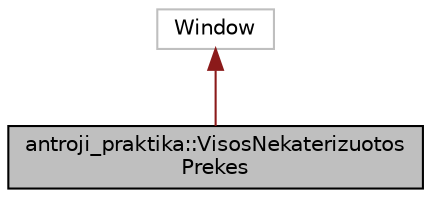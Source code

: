 digraph "antroji_praktika::VisosNekaterizuotosPrekes"
{
 // LATEX_PDF_SIZE
  edge [fontname="Helvetica",fontsize="10",labelfontname="Helvetica",labelfontsize="10"];
  node [fontname="Helvetica",fontsize="10",shape=record];
  Node1 [label="antroji_praktika::VisosNekaterizuotos\lPrekes",height=0.2,width=0.4,color="black", fillcolor="grey75", style="filled", fontcolor="black",tooltip="Interaction logic for VisosNekaterizuotosPrekes.xaml"];
  Node2 -> Node1 [dir="back",color="firebrick4",fontsize="10",style="solid",fontname="Helvetica"];
  Node2 [label="Window",height=0.2,width=0.4,color="grey75", fillcolor="white", style="filled",tooltip=" "];
}
